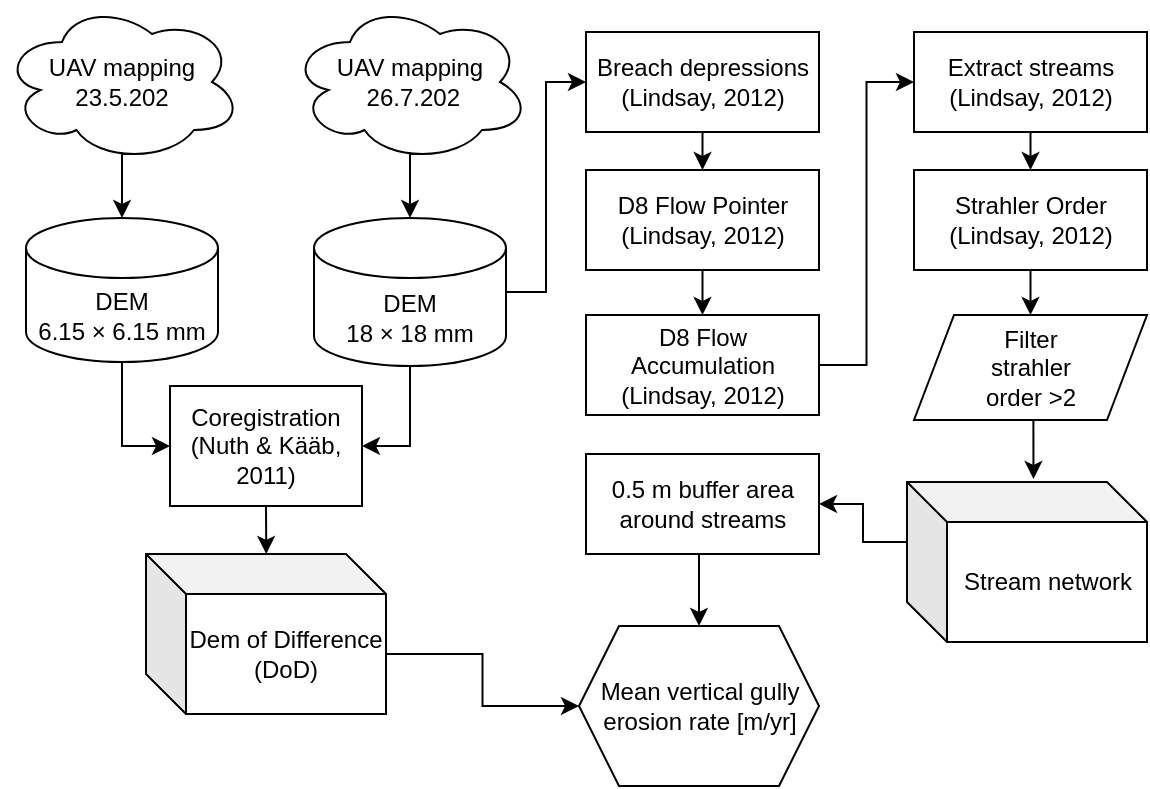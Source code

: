 <mxfile version="21.2.1" type="device">
  <diagram name="Страница 1" id="34Of41y-73AYm4Dbezmq">
    <mxGraphModel dx="794" dy="559" grid="1" gridSize="12" guides="1" tooltips="1" connect="1" arrows="1" fold="1" page="1" pageScale="1" pageWidth="583" pageHeight="413" background="#ffffff" math="0" shadow="0">
      <root>
        <mxCell id="0" />
        <mxCell id="1" parent="0" />
        <mxCell id="KdFzYV4tvMzQHfm_z4CG-7" style="edgeStyle=orthogonalEdgeStyle;rounded=0;orthogonalLoop=1;jettySize=auto;html=1;exitX=0.55;exitY=0.95;exitDx=0;exitDy=0;exitPerimeter=0;entryX=0.5;entryY=0;entryDx=0;entryDy=0;entryPerimeter=0;" edge="1" parent="1" source="KdFzYV4tvMzQHfm_z4CG-1" target="KdFzYV4tvMzQHfm_z4CG-3">
          <mxGeometry relative="1" as="geometry" />
        </mxCell>
        <mxCell id="KdFzYV4tvMzQHfm_z4CG-1" value="UAV mapping&lt;br&gt;23.5.202" style="ellipse;shape=cloud;whiteSpace=wrap;html=1;" vertex="1" parent="1">
          <mxGeometry width="120" height="80" as="geometry" />
        </mxCell>
        <mxCell id="KdFzYV4tvMzQHfm_z4CG-8" style="edgeStyle=orthogonalEdgeStyle;rounded=0;orthogonalLoop=1;jettySize=auto;html=1;exitX=0.55;exitY=0.95;exitDx=0;exitDy=0;exitPerimeter=0;entryX=0.5;entryY=0;entryDx=0;entryDy=0;entryPerimeter=0;" edge="1" parent="1" source="KdFzYV4tvMzQHfm_z4CG-2" target="KdFzYV4tvMzQHfm_z4CG-4">
          <mxGeometry relative="1" as="geometry" />
        </mxCell>
        <mxCell id="KdFzYV4tvMzQHfm_z4CG-2" value="UAV mapping&lt;br&gt;&amp;nbsp;26.7.202" style="ellipse;shape=cloud;whiteSpace=wrap;html=1;" vertex="1" parent="1">
          <mxGeometry x="144" width="120" height="80" as="geometry" />
        </mxCell>
        <mxCell id="KdFzYV4tvMzQHfm_z4CG-13" style="edgeStyle=orthogonalEdgeStyle;rounded=0;orthogonalLoop=1;jettySize=auto;html=1;exitX=0.5;exitY=1;exitDx=0;exitDy=0;exitPerimeter=0;entryX=0;entryY=0.5;entryDx=0;entryDy=0;" edge="1" parent="1" source="KdFzYV4tvMzQHfm_z4CG-3" target="KdFzYV4tvMzQHfm_z4CG-5">
          <mxGeometry relative="1" as="geometry" />
        </mxCell>
        <mxCell id="KdFzYV4tvMzQHfm_z4CG-3" value="DEM&lt;br style=&quot;border-color: var(--border-color);&quot;&gt;6.15 × 6.15 mm" style="shape=cylinder3;whiteSpace=wrap;html=1;boundedLbl=1;backgroundOutline=1;size=15;rounded=0;" vertex="1" parent="1">
          <mxGeometry x="12" y="108" width="96" height="72" as="geometry" />
        </mxCell>
        <mxCell id="KdFzYV4tvMzQHfm_z4CG-11" style="edgeStyle=orthogonalEdgeStyle;rounded=0;orthogonalLoop=1;jettySize=auto;html=1;exitX=0.5;exitY=1;exitDx=0;exitDy=0;exitPerimeter=0;entryX=1;entryY=0.5;entryDx=0;entryDy=0;" edge="1" parent="1" source="KdFzYV4tvMzQHfm_z4CG-4" target="KdFzYV4tvMzQHfm_z4CG-5">
          <mxGeometry relative="1" as="geometry" />
        </mxCell>
        <mxCell id="KdFzYV4tvMzQHfm_z4CG-22" style="edgeStyle=orthogonalEdgeStyle;rounded=0;orthogonalLoop=1;jettySize=auto;html=1;exitX=1;exitY=0.5;exitDx=0;exitDy=0;exitPerimeter=0;entryX=0;entryY=0.5;entryDx=0;entryDy=0;" edge="1" parent="1" source="KdFzYV4tvMzQHfm_z4CG-4" target="KdFzYV4tvMzQHfm_z4CG-15">
          <mxGeometry relative="1" as="geometry" />
        </mxCell>
        <mxCell id="KdFzYV4tvMzQHfm_z4CG-4" value="DEM&lt;br style=&quot;border-color: var(--border-color);&quot;&gt;18 × 18 mm" style="shape=cylinder3;whiteSpace=wrap;html=1;boundedLbl=1;backgroundOutline=1;size=15;rounded=0;" vertex="1" parent="1">
          <mxGeometry x="156" y="108" width="96" height="74" as="geometry" />
        </mxCell>
        <mxCell id="KdFzYV4tvMzQHfm_z4CG-14" style="edgeStyle=orthogonalEdgeStyle;rounded=0;orthogonalLoop=1;jettySize=auto;html=1;exitX=0.5;exitY=1;exitDx=0;exitDy=0;entryX=0.501;entryY=0;entryDx=0;entryDy=0;entryPerimeter=0;" edge="1" parent="1" source="KdFzYV4tvMzQHfm_z4CG-5" target="KdFzYV4tvMzQHfm_z4CG-6">
          <mxGeometry relative="1" as="geometry" />
        </mxCell>
        <mxCell id="KdFzYV4tvMzQHfm_z4CG-5" value="Coregistration&lt;br&gt;(Nuth &amp;amp; Kääb, 2011)" style="rounded=0;whiteSpace=wrap;html=1;" vertex="1" parent="1">
          <mxGeometry x="84" y="192" width="96" height="60" as="geometry" />
        </mxCell>
        <mxCell id="KdFzYV4tvMzQHfm_z4CG-40" style="edgeStyle=orthogonalEdgeStyle;rounded=0;orthogonalLoop=1;jettySize=auto;html=1;exitX=0;exitY=0;exitDx=120;exitDy=50;exitPerimeter=0;" edge="1" parent="1" source="KdFzYV4tvMzQHfm_z4CG-6" target="KdFzYV4tvMzQHfm_z4CG-39">
          <mxGeometry relative="1" as="geometry" />
        </mxCell>
        <mxCell id="KdFzYV4tvMzQHfm_z4CG-6" value="Dem of Difference&lt;br&gt;(DoD)" style="shape=cube;whiteSpace=wrap;html=1;boundedLbl=1;backgroundOutline=1;darkOpacity=0.05;darkOpacity2=0.1;" vertex="1" parent="1">
          <mxGeometry x="72" y="276" width="120" height="80" as="geometry" />
        </mxCell>
        <mxCell id="KdFzYV4tvMzQHfm_z4CG-23" style="edgeStyle=orthogonalEdgeStyle;rounded=0;orthogonalLoop=1;jettySize=auto;html=1;exitX=0.5;exitY=1;exitDx=0;exitDy=0;entryX=0.5;entryY=0;entryDx=0;entryDy=0;" edge="1" parent="1" source="KdFzYV4tvMzQHfm_z4CG-15" target="KdFzYV4tvMzQHfm_z4CG-16">
          <mxGeometry relative="1" as="geometry" />
        </mxCell>
        <mxCell id="KdFzYV4tvMzQHfm_z4CG-15" value="Breach depressions&lt;br&gt;(Lindsay, 2012)" style="rounded=0;whiteSpace=wrap;html=1;" vertex="1" parent="1">
          <mxGeometry x="292" y="15" width="116.5" height="50" as="geometry" />
        </mxCell>
        <mxCell id="KdFzYV4tvMzQHfm_z4CG-24" style="edgeStyle=orthogonalEdgeStyle;rounded=0;orthogonalLoop=1;jettySize=auto;html=1;exitX=0.5;exitY=1;exitDx=0;exitDy=0;entryX=0.5;entryY=0;entryDx=0;entryDy=0;" edge="1" parent="1" source="KdFzYV4tvMzQHfm_z4CG-16" target="KdFzYV4tvMzQHfm_z4CG-17">
          <mxGeometry relative="1" as="geometry" />
        </mxCell>
        <mxCell id="KdFzYV4tvMzQHfm_z4CG-16" value="D8 Flow Pointer&lt;br&gt;(Lindsay, 2012)" style="rounded=0;whiteSpace=wrap;html=1;" vertex="1" parent="1">
          <mxGeometry x="292" y="84" width="116.5" height="50" as="geometry" />
        </mxCell>
        <mxCell id="KdFzYV4tvMzQHfm_z4CG-27" style="edgeStyle=orthogonalEdgeStyle;rounded=0;orthogonalLoop=1;jettySize=auto;html=1;exitX=1;exitY=0.5;exitDx=0;exitDy=0;entryX=0;entryY=0.5;entryDx=0;entryDy=0;" edge="1" parent="1" source="KdFzYV4tvMzQHfm_z4CG-17" target="KdFzYV4tvMzQHfm_z4CG-18">
          <mxGeometry relative="1" as="geometry" />
        </mxCell>
        <mxCell id="KdFzYV4tvMzQHfm_z4CG-17" value="D8 Flow Accumulation&lt;br&gt;(Lindsay, 2012)" style="rounded=0;whiteSpace=wrap;html=1;" vertex="1" parent="1">
          <mxGeometry x="292" y="156.5" width="116.5" height="50" as="geometry" />
        </mxCell>
        <mxCell id="KdFzYV4tvMzQHfm_z4CG-26" style="edgeStyle=orthogonalEdgeStyle;rounded=0;orthogonalLoop=1;jettySize=auto;html=1;exitX=0.5;exitY=1;exitDx=0;exitDy=0;entryX=0.5;entryY=0;entryDx=0;entryDy=0;" edge="1" parent="1" source="KdFzYV4tvMzQHfm_z4CG-18" target="KdFzYV4tvMzQHfm_z4CG-19">
          <mxGeometry relative="1" as="geometry" />
        </mxCell>
        <mxCell id="KdFzYV4tvMzQHfm_z4CG-18" value="Extract streams&lt;br&gt;(Lindsay, 2012)" style="rounded=0;whiteSpace=wrap;html=1;" vertex="1" parent="1">
          <mxGeometry x="456" y="15" width="116.5" height="50" as="geometry" />
        </mxCell>
        <mxCell id="KdFzYV4tvMzQHfm_z4CG-32" style="edgeStyle=orthogonalEdgeStyle;rounded=0;orthogonalLoop=1;jettySize=auto;html=1;exitX=0.5;exitY=1;exitDx=0;exitDy=0;entryX=0.5;entryY=0;entryDx=0;entryDy=0;" edge="1" parent="1" source="KdFzYV4tvMzQHfm_z4CG-19" target="KdFzYV4tvMzQHfm_z4CG-31">
          <mxGeometry relative="1" as="geometry" />
        </mxCell>
        <mxCell id="KdFzYV4tvMzQHfm_z4CG-19" value="Strahler Order&lt;br&gt;(Lindsay, 2012)" style="rounded=0;whiteSpace=wrap;html=1;" vertex="1" parent="1">
          <mxGeometry x="456" y="84" width="116.5" height="50" as="geometry" />
        </mxCell>
        <mxCell id="KdFzYV4tvMzQHfm_z4CG-36" style="edgeStyle=orthogonalEdgeStyle;rounded=0;orthogonalLoop=1;jettySize=auto;html=1;exitX=0.5;exitY=1;exitDx=0;exitDy=0;entryX=0.527;entryY=-0.019;entryDx=0;entryDy=0;entryPerimeter=0;" edge="1" parent="1" source="KdFzYV4tvMzQHfm_z4CG-31" target="KdFzYV4tvMzQHfm_z4CG-35">
          <mxGeometry relative="1" as="geometry" />
        </mxCell>
        <mxCell id="KdFzYV4tvMzQHfm_z4CG-31" value="Filter &lt;br&gt;strahler &lt;br&gt;order &amp;gt;2" style="shape=parallelogram;perimeter=parallelogramPerimeter;whiteSpace=wrap;html=1;fixedSize=1;" vertex="1" parent="1">
          <mxGeometry x="456" y="156.5" width="116.5" height="52.5" as="geometry" />
        </mxCell>
        <mxCell id="KdFzYV4tvMzQHfm_z4CG-41" style="edgeStyle=orthogonalEdgeStyle;rounded=0;orthogonalLoop=1;jettySize=auto;html=1;exitX=0.5;exitY=1;exitDx=0;exitDy=0;entryX=0.5;entryY=0;entryDx=0;entryDy=0;" edge="1" parent="1" source="KdFzYV4tvMzQHfm_z4CG-33" target="KdFzYV4tvMzQHfm_z4CG-39">
          <mxGeometry relative="1" as="geometry" />
        </mxCell>
        <mxCell id="KdFzYV4tvMzQHfm_z4CG-33" value="0.5 m buffer area&lt;br&gt;around streams" style="rounded=0;whiteSpace=wrap;html=1;" vertex="1" parent="1">
          <mxGeometry x="292" y="226" width="116.5" height="50" as="geometry" />
        </mxCell>
        <mxCell id="KdFzYV4tvMzQHfm_z4CG-38" style="edgeStyle=orthogonalEdgeStyle;rounded=0;orthogonalLoop=1;jettySize=auto;html=1;exitX=0;exitY=0;exitDx=0;exitDy=30;exitPerimeter=0;entryX=1;entryY=0.5;entryDx=0;entryDy=0;" edge="1" parent="1" source="KdFzYV4tvMzQHfm_z4CG-35" target="KdFzYV4tvMzQHfm_z4CG-33">
          <mxGeometry relative="1" as="geometry" />
        </mxCell>
        <mxCell id="KdFzYV4tvMzQHfm_z4CG-35" value="Stream network" style="shape=cube;whiteSpace=wrap;html=1;boundedLbl=1;backgroundOutline=1;darkOpacity=0.05;darkOpacity2=0.1;" vertex="1" parent="1">
          <mxGeometry x="452.5" y="240" width="120" height="80" as="geometry" />
        </mxCell>
        <mxCell id="KdFzYV4tvMzQHfm_z4CG-39" value="Mean vertical gully erosion rate [m/yr]" style="shape=hexagon;perimeter=hexagonPerimeter2;whiteSpace=wrap;html=1;fixedSize=1;" vertex="1" parent="1">
          <mxGeometry x="288.5" y="312" width="120" height="80" as="geometry" />
        </mxCell>
      </root>
    </mxGraphModel>
  </diagram>
</mxfile>
